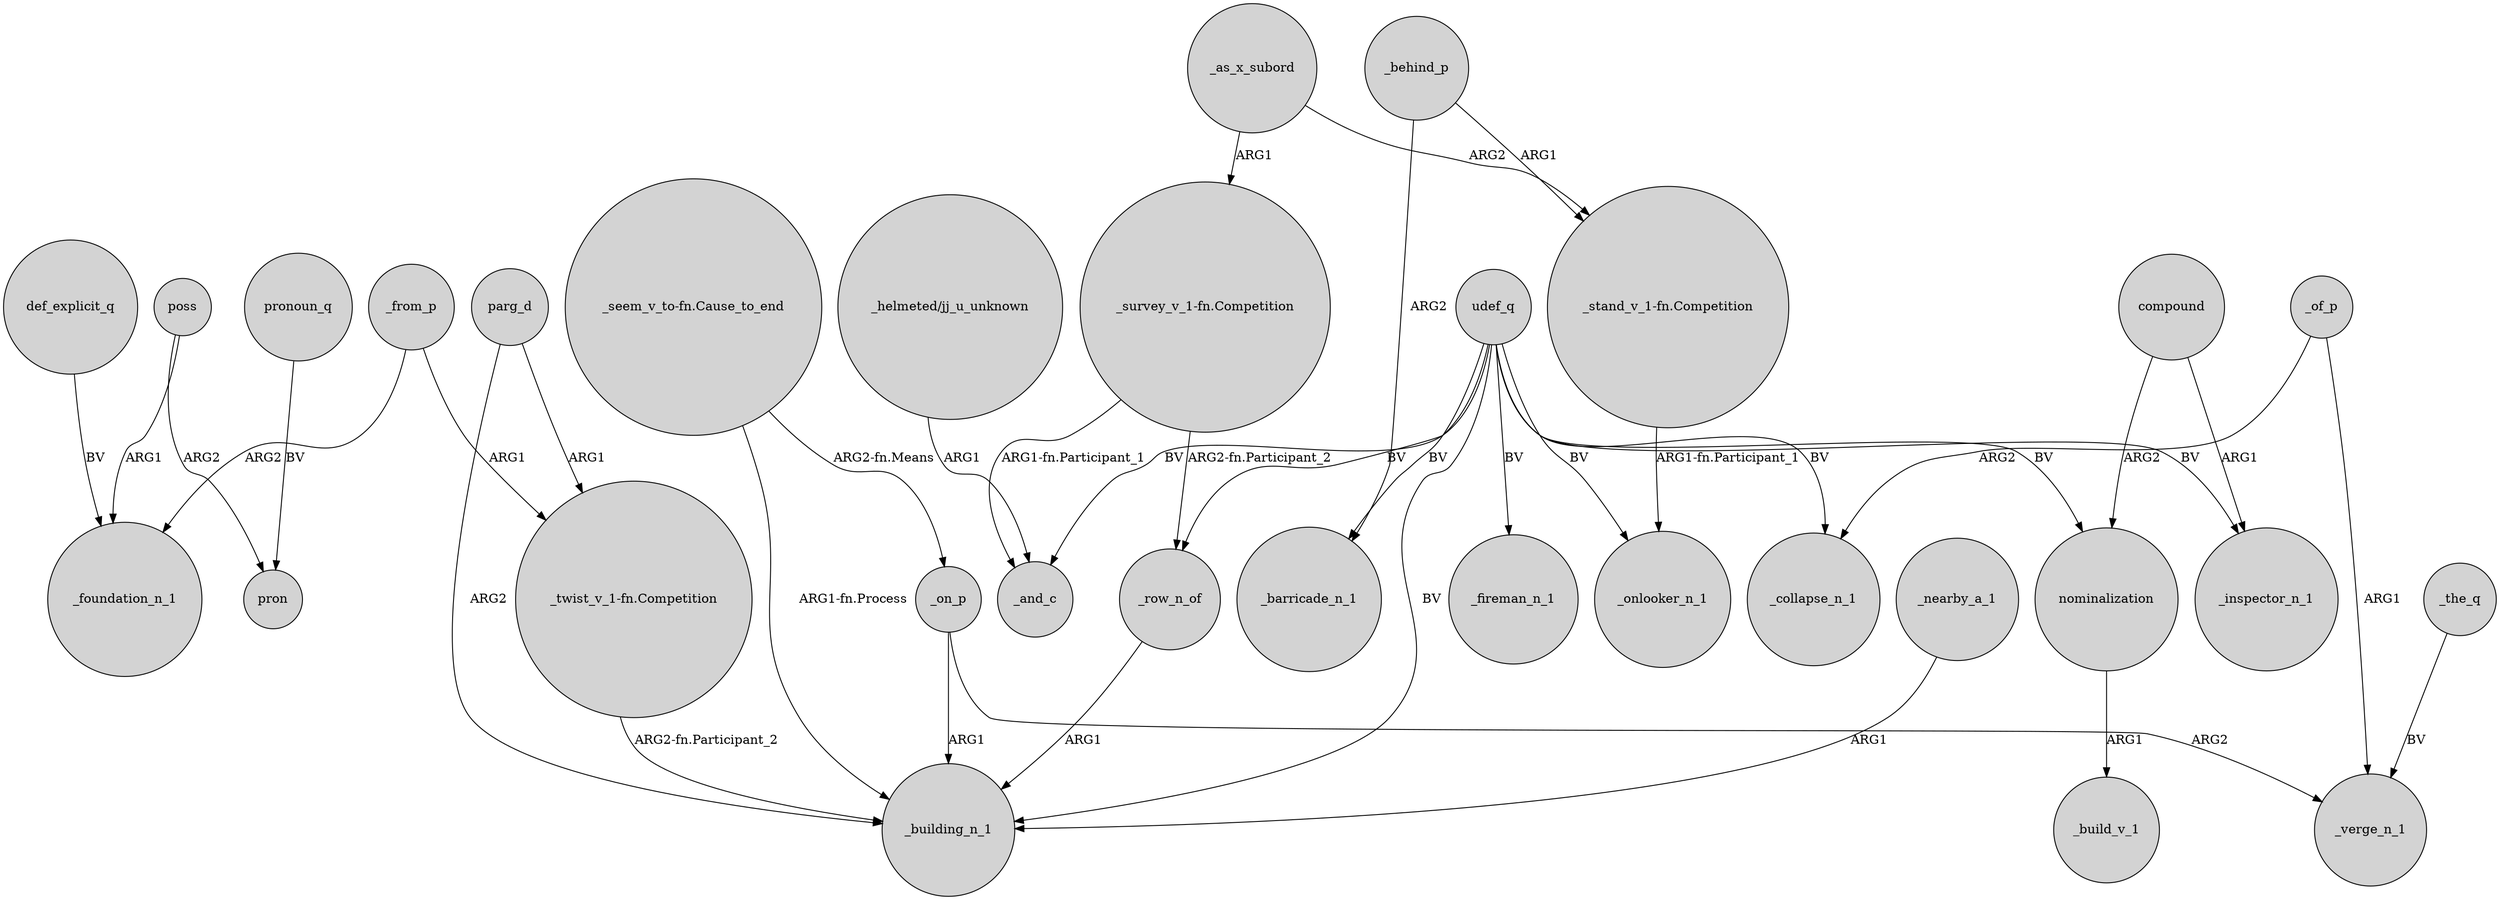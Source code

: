 digraph {
	node [shape=circle style=filled]
	"_helmeted/jj_u_unknown" -> _and_c [label=ARG1]
	"_twist_v_1-fn.Competition" -> _building_n_1 [label="ARG2-fn.Participant_2"]
	nominalization -> _build_v_1 [label=ARG1]
	_on_p -> _verge_n_1 [label=ARG2]
	udef_q -> _row_n_of [label=BV]
	udef_q -> _inspector_n_1 [label=BV]
	udef_q -> nominalization [label=BV]
	def_explicit_q -> _foundation_n_1 [label=BV]
	udef_q -> _building_n_1 [label=BV]
	_behind_p -> "_stand_v_1-fn.Competition" [label=ARG1]
	"_seem_v_to-fn.Cause_to_end" -> _building_n_1 [label="ARG1-fn.Process"]
	parg_d -> _building_n_1 [label=ARG2]
	"_survey_v_1-fn.Competition" -> _and_c [label="ARG1-fn.Participant_1"]
	_from_p -> "_twist_v_1-fn.Competition" [label=ARG1]
	udef_q -> _and_c [label=BV]
	_of_p -> _collapse_n_1 [label=ARG2]
	_nearby_a_1 -> _building_n_1 [label=ARG1]
	_on_p -> _building_n_1 [label=ARG1]
	compound -> nominalization [label=ARG2]
	_as_x_subord -> "_stand_v_1-fn.Competition" [label=ARG2]
	pronoun_q -> pron [label=BV]
	poss -> pron [label=ARG2]
	_as_x_subord -> "_survey_v_1-fn.Competition" [label=ARG1]
	udef_q -> _barricade_n_1 [label=BV]
	_the_q -> _verge_n_1 [label=BV]
	"_seem_v_to-fn.Cause_to_end" -> _on_p [label="ARG2-fn.Means"]
	_from_p -> _foundation_n_1 [label=ARG2]
	poss -> _foundation_n_1 [label=ARG1]
	"_stand_v_1-fn.Competition" -> _onlooker_n_1 [label="ARG1-fn.Participant_1"]
	compound -> _inspector_n_1 [label=ARG1]
	udef_q -> _fireman_n_1 [label=BV]
	udef_q -> _collapse_n_1 [label=BV]
	_behind_p -> _barricade_n_1 [label=ARG2]
	parg_d -> "_twist_v_1-fn.Competition" [label=ARG1]
	_row_n_of -> _building_n_1 [label=ARG1]
	"_survey_v_1-fn.Competition" -> _row_n_of [label="ARG2-fn.Participant_2"]
	_of_p -> _verge_n_1 [label=ARG1]
	udef_q -> _onlooker_n_1 [label=BV]
}
